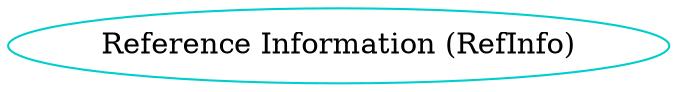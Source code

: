 digraph refinfo {
    /* definitions for each type component */
	RefInfo 	    [shape=oval, color=cyan3, label="Reference Information (RefInfo)"];
}

/* dot -Tpng sample.dot -o sample.png */
